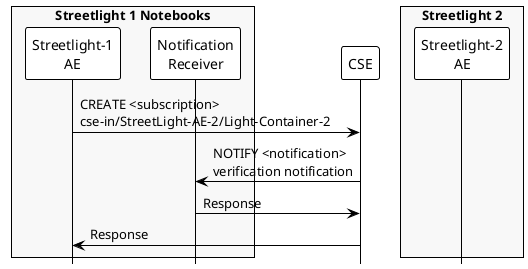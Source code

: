 @startuml
hide footbox
!theme plain
skinparam backgroundcolor transparent

box "Streetlight 1 Notebooks" #f8f8f8
participant "Streetlight-1\nAE" as AE1
participant "Notification\nReceiver" as NS
end box

participant "CSE" as CSE 

box "Streetlight 2" #f8f8f8
participant "Streetlight-2\nAE" as AE2
end box

AE1 -> CSE: CREATE <subscription>\ncse-in/StreetLight-AE-2/Light-Container-2
CSE -> NS: NOTIFY <notification>\nverification notification
CSE <- NS: Response
AE1 <- CSE: Response

@enduml